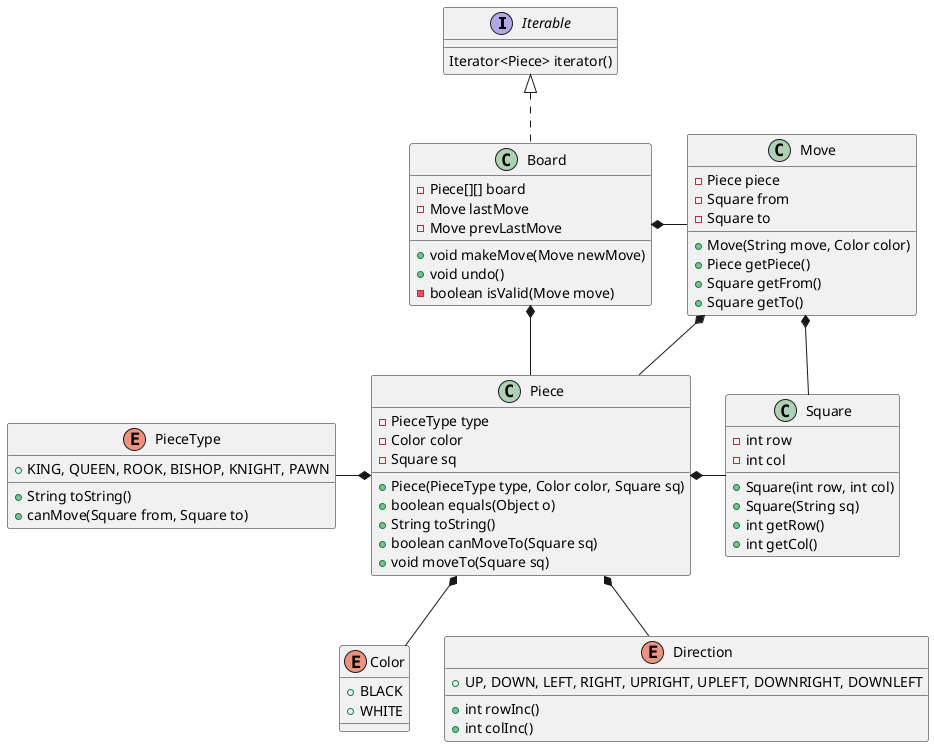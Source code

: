 @startuml


interface Iterable {
    Iterator<Piece> iterator()
}

class Board {
    -Piece[][] board
    -Move lastMove
    -Move prevLastMove
    +void makeMove(Move newMove)
    +void undo()
    -boolean isValid(Move move)
}

class Piece {
    -PieceType type
    -Color color
    -Square sq
    +Piece(PieceType type, Color color, Square sq)
    +boolean equals(Object o)
    +String toString()
    +boolean canMoveTo(Square sq)
    +void moveTo(Square sq)
}

class Move {
    -Piece piece
    -Square from
    -Square to
    +Move(String move, Color color)
    +Piece getPiece()
    +Square getFrom()
    +Square getTo()
}

class Square {
    -int row
    -int col
    +Square(int row, int col)
    +Square(String sq)
    +int getRow()
    +int getCol()
}

enum Color {
    +BLACK
    +WHITE
}

enum Direction {
    +UP, DOWN, LEFT, RIGHT, UPRIGHT, UPLEFT, DOWNRIGHT, DOWNLEFT
    +int rowInc()
    +int colInc()
}

enum PieceType {
    +KING, QUEEN, ROOK, BISHOP, KNIGHT, PAWN
    +String toString()
    +canMove(Square from, Square to)
}

Board *- Move
Move *- Square
Move *-- Piece
Board *- Piece
Iterable <|.. Board
Piece *- Square
PieceType -* Piece
Piece *-- Direction
Piece *-- Color

@enduml